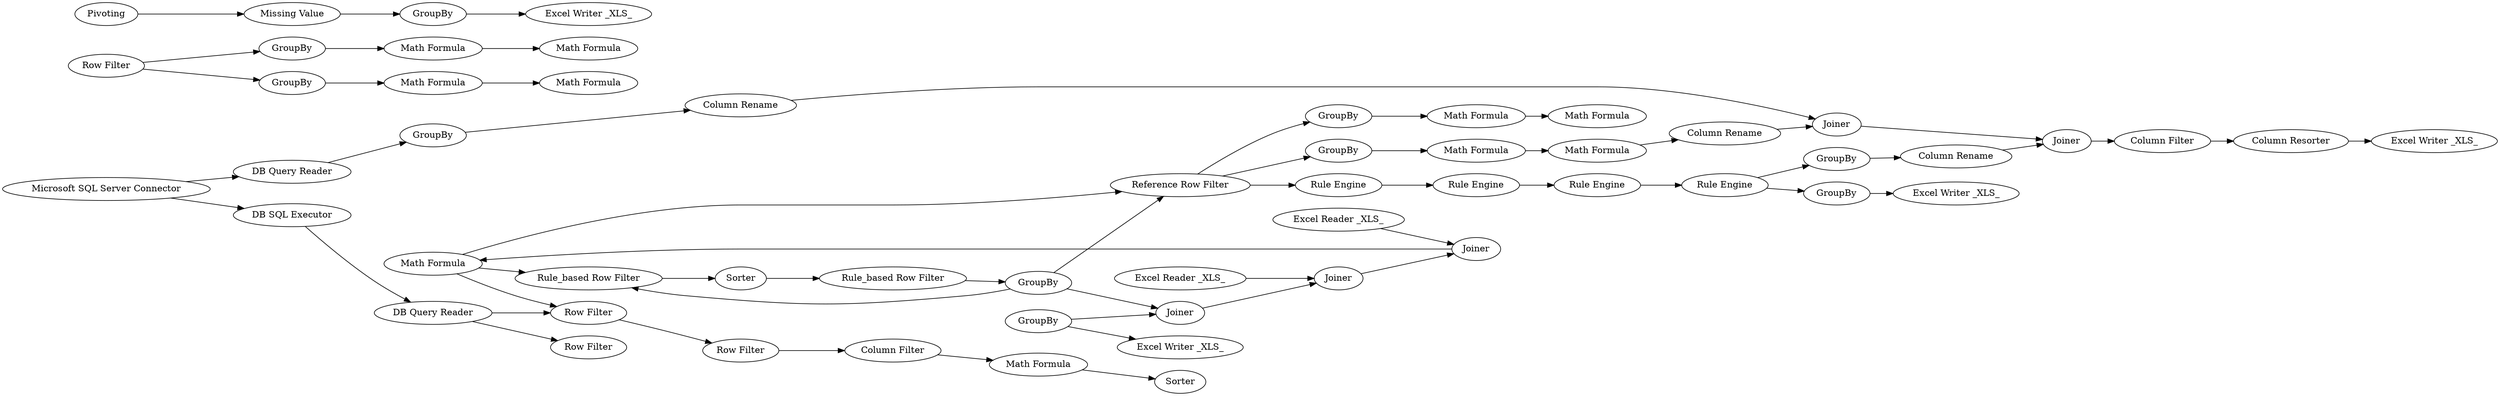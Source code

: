 digraph {
	110 -> 114
	31 -> 35
	6 -> 31
	99 -> 102
	103 -> 97
	108 -> 109
	72 -> 65
	2 -> 6
	35 -> 92
	85 -> 82
	111 -> 113
	73 -> 76
	54 -> 53
	72 -> 35
	84 -> 83
	104 -> 98
	110 -> 106
	87 -> 88
	31 -> 116
	69 -> 70
	71 -> 65
	102 -> 111
	113 -> 103
	58 -> 59
	57 -> 59
	56 -> 93
	56 -> 57
	114 -> 115
	59 -> 61
	76 -> 77
	71 -> 57
	86 -> 85
	78 -> 100
	61 -> 72
	100 -> 102
	77 -> 79
	72 -> 73
	2 -> 104
	83 -> 81
	112 -> 111
	60 -> 61
	70 -> 71
	82 -> 80
	109 -> 110
	98 -> 99
	89 -> 90
	106 -> 112
	65 -> 69
	92 -> 54
	86 -> 84
	74 -> 75
	71 -> 73
	73 -> 107
	75 -> 78
	53 -> 55
	88 -> 89
	107 -> 108
	73 -> 74
	57 [label=Joiner]
	55 [label=Sorter]
	103 [label="Column Resorter"]
	79 [label="Math Formula"]
	89 [label=GroupBy]
	97 [label="Excel Writer _XLS_"]
	58 [label="Excel Reader _XLS_"]
	74 [label=GroupBy]
	108 [label="Rule Engine"]
	78 [label="Math Formula"]
	92 [label="Row Filter"]
	84 [label=GroupBy]
	98 [label=GroupBy]
	31 [label="DB Query Reader"]
	56 [label=GroupBy]
	6 [label="DB SQL Executor"]
	109 [label="Rule Engine"]
	54 [label="Column Filter"]
	114 [label=GroupBy]
	110 [label="Rule Engine"]
	85 [label=GroupBy]
	59 [label=Joiner]
	86 [label="Row Filter"]
	75 [label="Math Formula"]
	90 [label="Excel Writer _XLS_"]
	112 [label="Column Rename"]
	115 [label="Excel Writer _XLS_"]
	53 [label="Math Formula"]
	87 [label=Pivoting]
	72 [label="Math Formula"]
	61 [label=Joiner]
	76 [label=GroupBy]
	77 [label="Math Formula"]
	93 [label="Excel Writer _XLS_"]
	100 [label="Column Rename"]
	106 [label=GroupBy]
	83 [label="Math Formula"]
	60 [label="Excel Reader _XLS_"]
	81 [label="Math Formula"]
	107 [label="Rule Engine"]
	99 [label="Column Rename"]
	113 [label="Column Filter"]
	35 [label="Row Filter"]
	104 [label="DB Query Reader"]
	102 [label=Joiner]
	70 [label="Rule_based Row Filter"]
	82 [label="Math Formula"]
	65 [label="Rule_based Row Filter"]
	69 [label=Sorter]
	71 [label=GroupBy]
	116 [label="Row Filter"]
	88 [label="Missing Value"]
	111 [label=Joiner]
	80 [label="Math Formula"]
	73 [label="Reference Row Filter"]
	2 [label="Microsoft SQL Server Connector"]
	rankdir=LR
}
